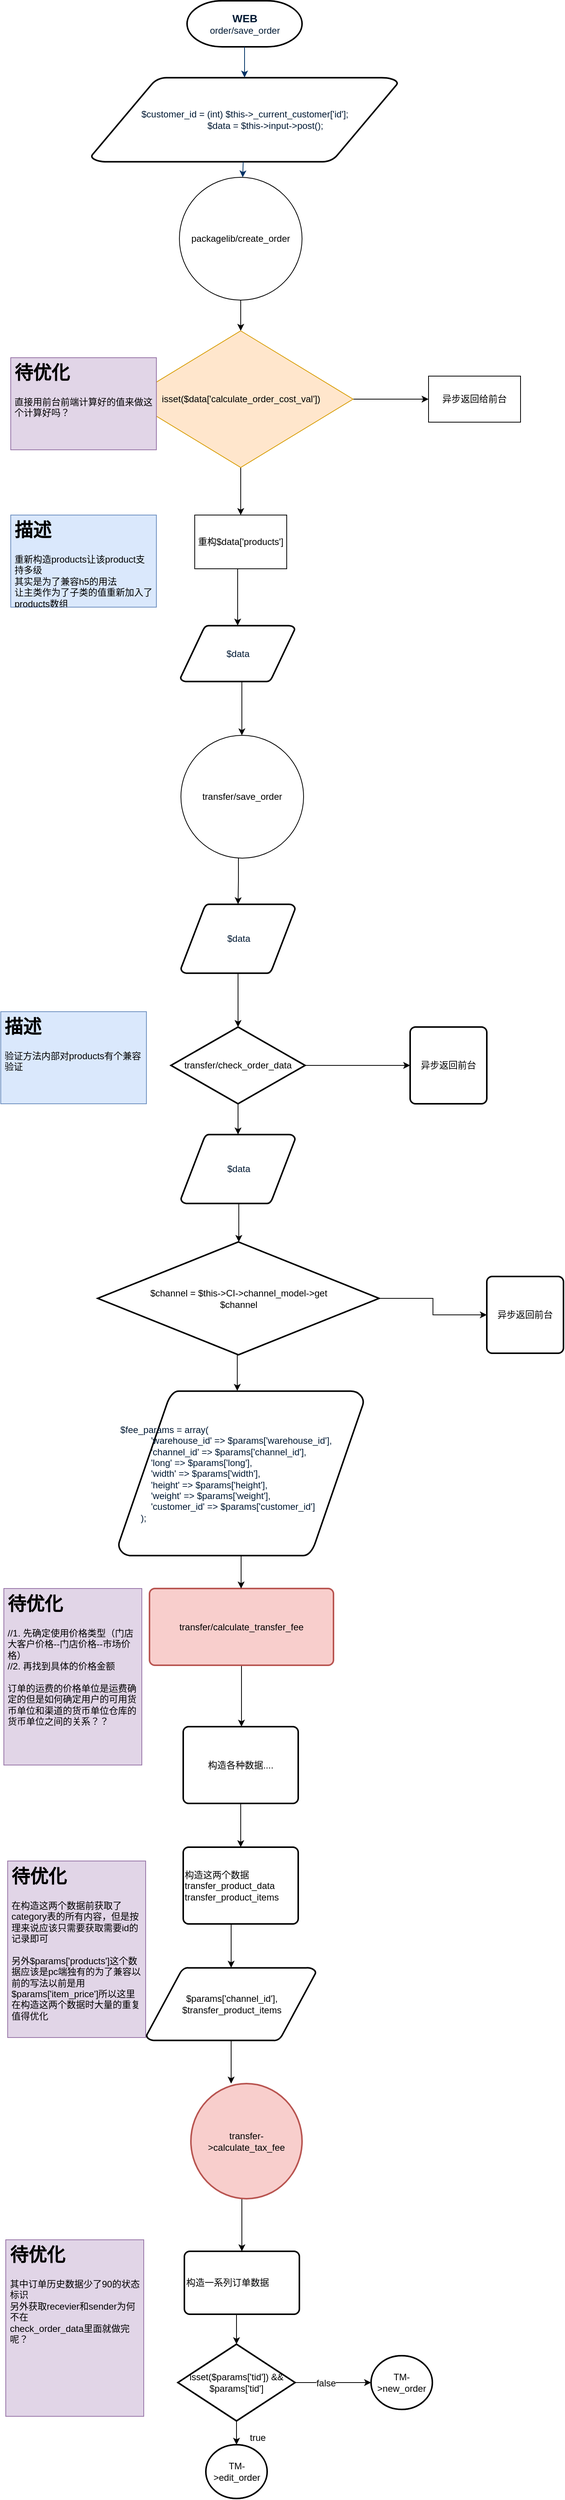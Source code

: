 <mxfile version="11.1.4" type="github"><diagram id="6a731a19-8d31-9384-78a2-239565b7b9f0" name="Page-1"><mxGraphModel dx="677" dy="370" grid="1" gridSize="10" guides="1" tooltips="1" connect="1" arrows="1" fold="1" page="1" pageScale="1" pageWidth="1169" pageHeight="827" background="#ffffff" math="0" shadow="0"><root><mxCell id="0"/><mxCell id="1" parent="0"/><mxCell id="2" value="&lt;b style=&quot;font-size: 14px&quot;&gt;WEB&lt;br&gt;&lt;/b&gt;order/save_order" style="shape=mxgraph.flowchart.terminator;fillColor=#FFFFFF;strokeColor=#000000;strokeWidth=2;gradientColor=none;gradientDirection=north;fontColor=#001933;fontStyle=0;html=1;" parent="1" vertex="1"><mxGeometry x="430" y="13" width="150" height="60" as="geometry"/></mxCell><mxCell id="3" value="&lt;div&gt;$customer_id = (int) $this-&amp;gt;_current_customer['id'];&lt;/div&gt;&lt;div&gt;&lt;span style=&quot;white-space: pre&quot;&gt;&#9;&#9;&lt;/span&gt;$data = $this-&amp;gt;input-&amp;gt;post();&lt;/div&gt;" style="shape=mxgraph.flowchart.data;fillColor=#FFFFFF;strokeColor=#000000;strokeWidth=2;gradientColor=none;gradientDirection=north;fontColor=#001933;fontStyle=0;html=1;" parent="1" vertex="1"><mxGeometry x="305" y="113" width="400" height="110" as="geometry"/></mxCell><mxCell id="7" style="fontColor=#001933;fontStyle=1;strokeColor=#003366;strokeWidth=1;html=1;" parent="1" source="2" target="3" edge="1"><mxGeometry relative="1" as="geometry"/></mxCell><mxCell id="8" style="fontColor=#001933;fontStyle=1;strokeColor=#003366;strokeWidth=1;html=1;" parent="1" source="3" target="vD5k8DUaHRbUy6eWdKak-55" edge="1"><mxGeometry relative="1" as="geometry"><mxPoint x="505" y="233" as="targetPoint"/></mxGeometry></mxCell><mxCell id="vD5k8DUaHRbUy6eWdKak-58" value="" style="edgeStyle=orthogonalEdgeStyle;rounded=0;orthogonalLoop=1;jettySize=auto;html=1;entryX=0.5;entryY=0;entryDx=0;entryDy=0;" edge="1" parent="1" source="vD5k8DUaHRbUy6eWdKak-55" target="vD5k8DUaHRbUy6eWdKak-65"><mxGeometry relative="1" as="geometry"><mxPoint x="500" y="483" as="targetPoint"/></mxGeometry></mxCell><mxCell id="vD5k8DUaHRbUy6eWdKak-55" value="packagelib/create_order" style="ellipse;whiteSpace=wrap;html=1;aspect=fixed;" vertex="1" parent="1"><mxGeometry x="420" y="243" width="160" height="160" as="geometry"/></mxCell><mxCell id="vD5k8DUaHRbUy6eWdKak-66" style="edgeStyle=orthogonalEdgeStyle;rounded=0;orthogonalLoop=1;jettySize=auto;html=1;" edge="1" parent="1" source="vD5k8DUaHRbUy6eWdKak-65" target="vD5k8DUaHRbUy6eWdKak-72"><mxGeometry relative="1" as="geometry"><mxPoint x="500" y="723" as="targetPoint"/><Array as="points"><mxPoint x="500" y="733"/><mxPoint x="500" y="733"/></Array></mxGeometry></mxCell><mxCell id="vD5k8DUaHRbUy6eWdKak-68" value="" style="edgeStyle=orthogonalEdgeStyle;rounded=0;orthogonalLoop=1;jettySize=auto;html=1;entryX=0;entryY=0.5;entryDx=0;entryDy=0;" edge="1" parent="1" source="vD5k8DUaHRbUy6eWdKak-65" target="vD5k8DUaHRbUy6eWdKak-69"><mxGeometry relative="1" as="geometry"><mxPoint x="726.5" y="532" as="targetPoint"/></mxGeometry></mxCell><mxCell id="vD5k8DUaHRbUy6eWdKak-65" value="isset($data['calculate_order_cost_val'])" style="rhombus;whiteSpace=wrap;html=1;fillColor=#ffe6cc;strokeColor=#d79b00;" vertex="1" parent="1"><mxGeometry x="353.5" y="443" width="293" height="178" as="geometry"/></mxCell><mxCell id="vD5k8DUaHRbUy6eWdKak-69" value="异步返回给前台" style="rounded=0;whiteSpace=wrap;html=1;" vertex="1" parent="1"><mxGeometry x="745" y="502" width="120" height="60" as="geometry"/></mxCell><mxCell id="vD5k8DUaHRbUy6eWdKak-70" value="&lt;h1&gt;待优化&lt;/h1&gt;&lt;div&gt;直接用前台前端计算好的值来做这个计算好吗？&lt;/div&gt;" style="text;html=1;strokeColor=#9673a6;fillColor=#e1d5e7;spacing=5;spacingTop=-20;whiteSpace=wrap;overflow=hidden;rounded=0;" vertex="1" parent="1"><mxGeometry x="200" y="478" width="190" height="120" as="geometry"/></mxCell><mxCell id="vD5k8DUaHRbUy6eWdKak-165" style="edgeStyle=orthogonalEdgeStyle;rounded=0;orthogonalLoop=1;jettySize=auto;html=1;" edge="1" parent="1" source="vD5k8DUaHRbUy6eWdKak-72" target="vD5k8DUaHRbUy6eWdKak-77"><mxGeometry relative="1" as="geometry"><Array as="points"><mxPoint x="496" y="770"/><mxPoint x="496" y="770"/></Array></mxGeometry></mxCell><mxCell id="vD5k8DUaHRbUy6eWdKak-72" value="重构$data['products']" style="rounded=0;whiteSpace=wrap;html=1;" vertex="1" parent="1"><mxGeometry x="440" y="683" width="120" height="70" as="geometry"/></mxCell><mxCell id="vD5k8DUaHRbUy6eWdKak-73" value="&lt;h1&gt;描述&lt;/h1&gt;&lt;div&gt;重新构造products让该product支持多级&lt;/div&gt;&lt;div&gt;其实是为了兼容h5的用法&lt;/div&gt;&lt;div&gt;让主类作为了子类的值重新加入了products数组&lt;/div&gt;" style="text;html=1;strokeColor=#6c8ebf;fillColor=#dae8fc;spacing=5;spacingTop=-20;whiteSpace=wrap;overflow=hidden;rounded=0;" vertex="1" parent="1"><mxGeometry x="200" y="683" width="190" height="120" as="geometry"/></mxCell><mxCell id="vD5k8DUaHRbUy6eWdKak-83" style="edgeStyle=orthogonalEdgeStyle;rounded=0;orthogonalLoop=1;jettySize=auto;html=1;entryX=0.5;entryY=0;entryDx=0;entryDy=0;entryPerimeter=0;" edge="1" parent="1" source="vD5k8DUaHRbUy6eWdKak-76" target="vD5k8DUaHRbUy6eWdKak-91"><mxGeometry relative="1" as="geometry"><mxPoint x="498" y="1175" as="targetPoint"/><Array as="points"><mxPoint x="497" y="1160"/><mxPoint x="497" y="1160"/></Array></mxGeometry></mxCell><mxCell id="vD5k8DUaHRbUy6eWdKak-76" value="transfer/save_order" style="ellipse;whiteSpace=wrap;html=1;aspect=fixed;" vertex="1" parent="1"><mxGeometry x="422" y="970" width="160" height="160" as="geometry"/></mxCell><mxCell id="vD5k8DUaHRbUy6eWdKak-79" style="edgeStyle=orthogonalEdgeStyle;rounded=0;orthogonalLoop=1;jettySize=auto;html=1;" edge="1" parent="1" source="vD5k8DUaHRbUy6eWdKak-77" target="vD5k8DUaHRbUy6eWdKak-76"><mxGeometry relative="1" as="geometry"><mxPoint x="495.5" y="940" as="targetPoint"/><Array as="points"><mxPoint x="501.5" y="917"/><mxPoint x="501.5" y="917"/></Array></mxGeometry></mxCell><mxCell id="vD5k8DUaHRbUy6eWdKak-77" value="&lt;div&gt;$data&lt;/div&gt;" style="shape=mxgraph.flowchart.data;fillColor=#FFFFFF;strokeColor=#000000;strokeWidth=2;gradientColor=none;gradientDirection=north;fontColor=#001933;fontStyle=0;html=1;" vertex="1" parent="1"><mxGeometry x="421.5" y="827" width="149" height="73" as="geometry"/></mxCell><mxCell id="vD5k8DUaHRbUy6eWdKak-95" value="" style="edgeStyle=orthogonalEdgeStyle;rounded=0;orthogonalLoop=1;jettySize=auto;html=1;" edge="1" parent="1" source="vD5k8DUaHRbUy6eWdKak-86" target="vD5k8DUaHRbUy6eWdKak-96"><mxGeometry relative="1" as="geometry"><mxPoint x="662" y="1360" as="targetPoint"/></mxGeometry></mxCell><mxCell id="vD5k8DUaHRbUy6eWdKak-99" style="edgeStyle=orthogonalEdgeStyle;rounded=0;orthogonalLoop=1;jettySize=auto;html=1;" edge="1" parent="1" source="vD5k8DUaHRbUy6eWdKak-86" target="vD5k8DUaHRbUy6eWdKak-98"><mxGeometry relative="1" as="geometry"/></mxCell><mxCell id="vD5k8DUaHRbUy6eWdKak-86" value="&lt;span style=&quot;white-space: normal&quot;&gt;transfer/check_order_data&lt;/span&gt;" style="strokeWidth=2;html=1;shape=mxgraph.flowchart.decision;whiteSpace=wrap;" vertex="1" parent="1"><mxGeometry x="409" y="1350" width="175" height="100" as="geometry"/></mxCell><mxCell id="vD5k8DUaHRbUy6eWdKak-93" value="" style="edgeStyle=orthogonalEdgeStyle;rounded=0;orthogonalLoop=1;jettySize=auto;html=1;" edge="1" parent="1" source="vD5k8DUaHRbUy6eWdKak-91" target="vD5k8DUaHRbUy6eWdKak-86"><mxGeometry relative="1" as="geometry"><Array as="points"><mxPoint x="497" y="1360"/><mxPoint x="497" y="1360"/></Array></mxGeometry></mxCell><mxCell id="vD5k8DUaHRbUy6eWdKak-91" value="&lt;div&gt;$data&lt;/div&gt;" style="shape=mxgraph.flowchart.data;fillColor=#FFFFFF;strokeColor=#000000;strokeWidth=2;gradientColor=none;gradientDirection=north;fontColor=#001933;fontStyle=0;html=1;" vertex="1" parent="1"><mxGeometry x="422" y="1190" width="149" height="90" as="geometry"/></mxCell><mxCell id="vD5k8DUaHRbUy6eWdKak-96" value="异步返回前台" style="rounded=1;whiteSpace=wrap;html=1;absoluteArcSize=1;arcSize=14;strokeWidth=2;" vertex="1" parent="1"><mxGeometry x="721" y="1350" width="100" height="100" as="geometry"/></mxCell><mxCell id="vD5k8DUaHRbUy6eWdKak-97" value="&lt;h1&gt;描述&lt;/h1&gt;&lt;div&gt;验证方法内部对products有个兼容验证&lt;/div&gt;" style="text;html=1;strokeColor=#6c8ebf;fillColor=#dae8fc;spacing=5;spacingTop=-20;whiteSpace=wrap;overflow=hidden;rounded=0;" vertex="1" parent="1"><mxGeometry x="187" y="1330" width="190" height="120" as="geometry"/></mxCell><mxCell id="vD5k8DUaHRbUy6eWdKak-102" style="edgeStyle=orthogonalEdgeStyle;rounded=0;orthogonalLoop=1;jettySize=auto;html=1;" edge="1" parent="1" source="vD5k8DUaHRbUy6eWdKak-98" target="vD5k8DUaHRbUy6eWdKak-101"><mxGeometry relative="1" as="geometry"><Array as="points"><mxPoint x="497.5" y="1597"/><mxPoint x="497.5" y="1597"/></Array></mxGeometry></mxCell><mxCell id="vD5k8DUaHRbUy6eWdKak-98" value="&lt;div&gt;$data&lt;/div&gt;" style="shape=mxgraph.flowchart.data;fillColor=#FFFFFF;strokeColor=#000000;strokeWidth=2;gradientColor=none;gradientDirection=north;fontColor=#001933;fontStyle=0;html=1;" vertex="1" parent="1"><mxGeometry x="422" y="1490" width="149" height="90" as="geometry"/></mxCell><mxCell id="vD5k8DUaHRbUy6eWdKak-105" style="edgeStyle=orthogonalEdgeStyle;rounded=0;orthogonalLoop=1;jettySize=auto;html=1;exitX=1;exitY=0.5;exitDx=0;exitDy=0;exitPerimeter=0;" edge="1" parent="1" source="vD5k8DUaHRbUy6eWdKak-101" target="vD5k8DUaHRbUy6eWdKak-104"><mxGeometry relative="1" as="geometry"><mxPoint x="697" y="1795" as="targetPoint"/></mxGeometry></mxCell><mxCell id="vD5k8DUaHRbUy6eWdKak-114" value="" style="edgeStyle=orthogonalEdgeStyle;rounded=0;orthogonalLoop=1;jettySize=auto;html=1;" edge="1" parent="1" source="vD5k8DUaHRbUy6eWdKak-101" target="vD5k8DUaHRbUy6eWdKak-112"><mxGeometry relative="1" as="geometry"><Array as="points"><mxPoint x="495.5" y="1787"/><mxPoint x="495.5" y="1787"/></Array></mxGeometry></mxCell><mxCell id="vD5k8DUaHRbUy6eWdKak-101" value="$channel = $this-&amp;gt;CI-&amp;gt;channel_model-&amp;gt;get&lt;br&gt;$channel" style="strokeWidth=2;html=1;shape=mxgraph.flowchart.decision;whiteSpace=wrap;" vertex="1" parent="1"><mxGeometry x="313.5" y="1630" width="367" height="147" as="geometry"/></mxCell><mxCell id="vD5k8DUaHRbUy6eWdKak-104" value="异步返回前台" style="rounded=1;whiteSpace=wrap;html=1;absoluteArcSize=1;arcSize=14;strokeWidth=2;" vertex="1" parent="1"><mxGeometry x="821" y="1675" width="100" height="100" as="geometry"/></mxCell><mxCell id="vD5k8DUaHRbUy6eWdKak-117" value="" style="edgeStyle=orthogonalEdgeStyle;rounded=0;orthogonalLoop=1;jettySize=auto;html=1;" edge="1" parent="1" source="vD5k8DUaHRbUy6eWdKak-110"><mxGeometry relative="1" as="geometry"><mxPoint x="501" y="2261.5" as="targetPoint"/></mxGeometry></mxCell><mxCell id="vD5k8DUaHRbUy6eWdKak-110" value="transfer/calculate_transfer_fee" style="rounded=1;whiteSpace=wrap;html=1;absoluteArcSize=1;arcSize=14;strokeWidth=2;fillColor=#f8cecc;strokeColor=#b85450;" vertex="1" parent="1"><mxGeometry x="381" y="2081.5" width="240" height="100" as="geometry"/></mxCell><mxCell id="vD5k8DUaHRbUy6eWdKak-113" value="" style="edgeStyle=orthogonalEdgeStyle;rounded=0;orthogonalLoop=1;jettySize=auto;html=1;" edge="1" parent="1" source="vD5k8DUaHRbUy6eWdKak-112" target="vD5k8DUaHRbUy6eWdKak-110"><mxGeometry relative="1" as="geometry"><Array as="points"><mxPoint x="500.5" y="2047"/><mxPoint x="500.5" y="2047"/></Array></mxGeometry></mxCell><mxCell id="vD5k8DUaHRbUy6eWdKak-112" value="&lt;div&gt;$fee_params = array(&lt;/div&gt;&lt;div&gt;&amp;nbsp; &amp;nbsp; &amp;nbsp; &amp;nbsp; &amp;nbsp; &amp;nbsp; 'warehouse_id' =&amp;gt; $params['warehouse_id'],&lt;/div&gt;&lt;div&gt;&amp;nbsp; &amp;nbsp; &amp;nbsp; &amp;nbsp; &amp;nbsp; &amp;nbsp; 'channel_id' =&amp;gt; $params['channel_id'],&lt;/div&gt;&lt;div&gt;&amp;nbsp; &amp;nbsp; &amp;nbsp; &amp;nbsp; &amp;nbsp; &amp;nbsp; 'long' =&amp;gt; $params['long'],&lt;/div&gt;&lt;div&gt;&amp;nbsp; &amp;nbsp; &amp;nbsp; &amp;nbsp; &amp;nbsp; &amp;nbsp; 'width' =&amp;gt; $params['width'],&lt;/div&gt;&lt;div&gt;&amp;nbsp; &amp;nbsp; &amp;nbsp; &amp;nbsp; &amp;nbsp; &amp;nbsp; 'height' =&amp;gt; $params['height'],&lt;/div&gt;&lt;div&gt;&amp;nbsp; &amp;nbsp; &amp;nbsp; &amp;nbsp; &amp;nbsp; &amp;nbsp; 'weight' =&amp;gt; $params['weight'],&lt;/div&gt;&lt;div&gt;&amp;nbsp; &amp;nbsp; &amp;nbsp; &amp;nbsp; &amp;nbsp; &amp;nbsp; 'customer_id' =&amp;gt; $params['customer_id']&lt;/div&gt;&lt;div&gt;&amp;nbsp; &amp;nbsp; &amp;nbsp; &amp;nbsp; );&lt;/div&gt;" style="shape=mxgraph.flowchart.data;fillColor=#FFFFFF;strokeColor=#000000;strokeWidth=2;gradientColor=none;gradientDirection=north;fontColor=#001933;fontStyle=0;html=1;align=left;" vertex="1" parent="1"><mxGeometry x="340.5" y="1824" width="320" height="215" as="geometry"/></mxCell><mxCell id="vD5k8DUaHRbUy6eWdKak-115" value="&lt;h1&gt;待优化&lt;/h1&gt;&lt;div&gt;&lt;div&gt;//1. 先确定使用价格类型（门店大客户价格--门店价格--市场价格）&lt;/div&gt;&lt;div&gt;//2. 再找到具体的价格金额&lt;/div&gt;&lt;/div&gt;&lt;div&gt;&lt;br&gt;&lt;/div&gt;&lt;div&gt;订单的运费的价格单位是运费确定的但是如何确定用户的可用货币单位和渠道的货币单位仓库的货币单位之间的关系？？&lt;/div&gt;" style="text;html=1;strokeColor=#9673a6;fillColor=#e1d5e7;spacing=5;spacingTop=-20;whiteSpace=wrap;overflow=hidden;rounded=0;" vertex="1" parent="1"><mxGeometry x="191" y="2081.5" width="180" height="230" as="geometry"/></mxCell><mxCell id="vD5k8DUaHRbUy6eWdKak-120" value="" style="edgeStyle=orthogonalEdgeStyle;rounded=0;orthogonalLoop=1;jettySize=auto;html=1;" edge="1" parent="1" source="vD5k8DUaHRbUy6eWdKak-118" target="vD5k8DUaHRbUy6eWdKak-119"><mxGeometry relative="1" as="geometry"/></mxCell><mxCell id="vD5k8DUaHRbUy6eWdKak-118" value="构造各种数据...." style="rounded=1;whiteSpace=wrap;html=1;absoluteArcSize=1;arcSize=14;strokeWidth=2;align=center;" vertex="1" parent="1"><mxGeometry x="425" y="2261.5" width="150" height="100" as="geometry"/></mxCell><mxCell id="vD5k8DUaHRbUy6eWdKak-123" value="" style="edgeStyle=orthogonalEdgeStyle;rounded=0;orthogonalLoop=1;jettySize=auto;html=1;entryX=0.5;entryY=0;entryDx=0;entryDy=0;entryPerimeter=0;" edge="1" parent="1" source="vD5k8DUaHRbUy6eWdKak-119" target="vD5k8DUaHRbUy6eWdKak-129"><mxGeometry relative="1" as="geometry"><mxPoint x="500" y="2621.5" as="targetPoint"/><Array as="points"><mxPoint x="487.5" y="2537"/><mxPoint x="487.5" y="2537"/></Array></mxGeometry></mxCell><mxCell id="vD5k8DUaHRbUy6eWdKak-119" value="构造这两个数据&lt;br&gt;&lt;div&gt;transfer_product_data&lt;/div&gt;&lt;div&gt;transfer_product_items&lt;/div&gt;" style="rounded=1;whiteSpace=wrap;html=1;absoluteArcSize=1;arcSize=14;strokeWidth=2;align=left;" vertex="1" parent="1"><mxGeometry x="425" y="2418.5" width="150" height="100" as="geometry"/></mxCell><mxCell id="vD5k8DUaHRbUy6eWdKak-121" value="&lt;h1&gt;待优化&lt;/h1&gt;&lt;div&gt;&lt;div&gt;在构造这两个数据前获取了category表的所有内容，但是按理来说应该只需要获取需要id的记录即可&lt;/div&gt;&lt;/div&gt;&lt;div&gt;&lt;br&gt;&lt;/div&gt;&lt;div&gt;另外$params['products']这个数据应该是pc端独有的为了兼容以前的写法以前是用$params['item_price']所以这里在构造这两个数据时大量的重复值得优化&lt;/div&gt;" style="text;html=1;strokeColor=#9673a6;fillColor=#e1d5e7;spacing=5;spacingTop=-20;whiteSpace=wrap;overflow=hidden;rounded=0;" vertex="1" parent="1"><mxGeometry x="196" y="2436.5" width="180" height="230" as="geometry"/></mxCell><mxCell id="vD5k8DUaHRbUy6eWdKak-141" style="edgeStyle=orthogonalEdgeStyle;rounded=0;orthogonalLoop=1;jettySize=auto;html=1;" edge="1" parent="1" source="vD5k8DUaHRbUy6eWdKak-129" target="vD5k8DUaHRbUy6eWdKak-138"><mxGeometry relative="1" as="geometry"><Array as="points"><mxPoint x="501.5" y="2736.5"/><mxPoint x="501.5" y="2736.5"/></Array></mxGeometry></mxCell><mxCell id="vD5k8DUaHRbUy6eWdKak-129" value="&lt;span style=&quot;color: rgb(0, 0, 0); white-space: normal;&quot;&gt;$params['channel_id'], $transfer_product_items&lt;/span&gt;" style="shape=mxgraph.flowchart.data;fillColor=#FFFFFF;strokeColor=#000000;strokeWidth=2;gradientColor=none;gradientDirection=north;fontColor=#001933;fontStyle=0;html=1;align=center;" vertex="1" parent="1"><mxGeometry x="377" y="2575.5" width="221" height="95" as="geometry"/></mxCell><mxCell id="vD5k8DUaHRbUy6eWdKak-143" style="edgeStyle=orthogonalEdgeStyle;rounded=0;orthogonalLoop=1;jettySize=auto;html=1;" edge="1" parent="1" source="vD5k8DUaHRbUy6eWdKak-138" target="vD5k8DUaHRbUy6eWdKak-142"><mxGeometry relative="1" as="geometry"><Array as="points"><mxPoint x="501.5" y="2897"/><mxPoint x="501.5" y="2897"/></Array></mxGeometry></mxCell><mxCell id="vD5k8DUaHRbUy6eWdKak-138" value="&lt;span style=&quot;white-space: normal&quot;&gt;transfer-&amp;gt;calculate_tax_fee&lt;/span&gt;" style="strokeWidth=2;html=1;shape=mxgraph.flowchart.start_2;whiteSpace=wrap;align=center;fillColor=#f8cecc;strokeColor=#b85450;" vertex="1" parent="1"><mxGeometry x="435" y="2726.5" width="145" height="150" as="geometry"/></mxCell><mxCell id="vD5k8DUaHRbUy6eWdKak-145" style="edgeStyle=orthogonalEdgeStyle;rounded=0;orthogonalLoop=1;jettySize=auto;html=1;" edge="1" parent="1" source="vD5k8DUaHRbUy6eWdKak-142" target="vD5k8DUaHRbUy6eWdKak-147"><mxGeometry relative="1" as="geometry"><mxPoint x="501" y="3105" as="targetPoint"/><Array as="points"><mxPoint x="494.5" y="3037"/><mxPoint x="494.5" y="3037"/></Array></mxGeometry></mxCell><mxCell id="vD5k8DUaHRbUy6eWdKak-142" value="构造一系列订单数据" style="rounded=1;whiteSpace=wrap;html=1;absoluteArcSize=1;arcSize=14;strokeWidth=2;align=left;" vertex="1" parent="1"><mxGeometry x="426.5" y="2945" width="150" height="82" as="geometry"/></mxCell><mxCell id="vD5k8DUaHRbUy6eWdKak-144" value="&lt;h1&gt;待优化&lt;/h1&gt;&lt;div&gt;&lt;div&gt;其中订单历史数据少了90的状态标识&lt;/div&gt;&lt;/div&gt;&lt;div&gt;另外获取recevier和sender为何不在&lt;/div&gt;&lt;span style=&quot;text-align: center&quot;&gt;check_order_data里面就做完呢？&lt;/span&gt;" style="text;html=1;strokeColor=#9673a6;fillColor=#e1d5e7;spacing=5;spacingTop=-20;whiteSpace=wrap;overflow=hidden;rounded=0;" vertex="1" parent="1"><mxGeometry x="193.5" y="2930" width="180" height="230" as="geometry"/></mxCell><mxCell id="vD5k8DUaHRbUy6eWdKak-149" value="" style="edgeStyle=orthogonalEdgeStyle;rounded=0;orthogonalLoop=1;jettySize=auto;html=1;" edge="1" parent="1" source="vD5k8DUaHRbUy6eWdKak-147" target="vD5k8DUaHRbUy6eWdKak-166"><mxGeometry relative="1" as="geometry"><mxPoint x="663.476" y="3116.19" as="targetPoint"/></mxGeometry></mxCell><mxCell id="vD5k8DUaHRbUy6eWdKak-163" value="false" style="text;html=1;resizable=0;points=[];align=center;verticalAlign=middle;labelBackgroundColor=#ffffff;" vertex="1" connectable="0" parent="vD5k8DUaHRbUy6eWdKak-149"><mxGeometry x="-0.202" y="-1" relative="1" as="geometry"><mxPoint as="offset"/></mxGeometry></mxCell><mxCell id="vD5k8DUaHRbUy6eWdKak-162" style="edgeStyle=orthogonalEdgeStyle;rounded=0;orthogonalLoop=1;jettySize=auto;html=1;exitX=0.5;exitY=1;exitDx=0;exitDy=0;exitPerimeter=0;" edge="1" parent="1" source="vD5k8DUaHRbUy6eWdKak-147" target="vD5k8DUaHRbUy6eWdKak-157"><mxGeometry relative="1" as="geometry"/></mxCell><mxCell id="vD5k8DUaHRbUy6eWdKak-147" value="isset($params['tid']) &amp;amp;&amp;amp; $params['tid']" style="strokeWidth=2;html=1;shape=mxgraph.flowchart.decision;whiteSpace=wrap;" vertex="1" parent="1"><mxGeometry x="418" y="3066" width="153" height="100" as="geometry"/></mxCell><mxCell id="vD5k8DUaHRbUy6eWdKak-157" value="&lt;span style=&quot;white-space: normal&quot;&gt;TM-&amp;gt;edit_order&lt;/span&gt;" style="strokeWidth=2;html=1;shape=mxgraph.flowchart.start_2;whiteSpace=wrap;align=center;" vertex="1" parent="1"><mxGeometry x="454.5" y="3197" width="80" height="70" as="geometry"/></mxCell><mxCell id="vD5k8DUaHRbUy6eWdKak-161" value="true" style="text;html=1;resizable=0;points=[];autosize=1;align=left;verticalAlign=top;spacingTop=-4;" vertex="1" parent="1"><mxGeometry x="509.5" y="3178" width="40" height="20" as="geometry"/></mxCell><mxCell id="vD5k8DUaHRbUy6eWdKak-166" value="TM-&amp;gt;new_order" style="strokeWidth=2;html=1;shape=mxgraph.flowchart.start_2;whiteSpace=wrap;align=center;" vertex="1" parent="1"><mxGeometry x="670" y="3081" width="80" height="70" as="geometry"/></mxCell></root></mxGraphModel></diagram></mxfile>